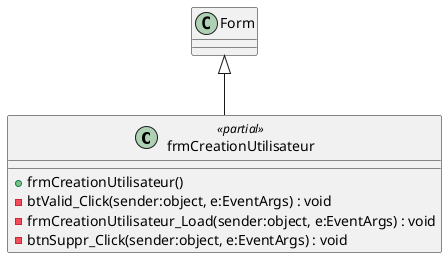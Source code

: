 @startuml
class frmCreationUtilisateur <<partial>> {
    + frmCreationUtilisateur()
    - btValid_Click(sender:object, e:EventArgs) : void
    - frmCreationUtilisateur_Load(sender:object, e:EventArgs) : void
    - btnSuppr_Click(sender:object, e:EventArgs) : void
}
Form <|-- frmCreationUtilisateur
@enduml
